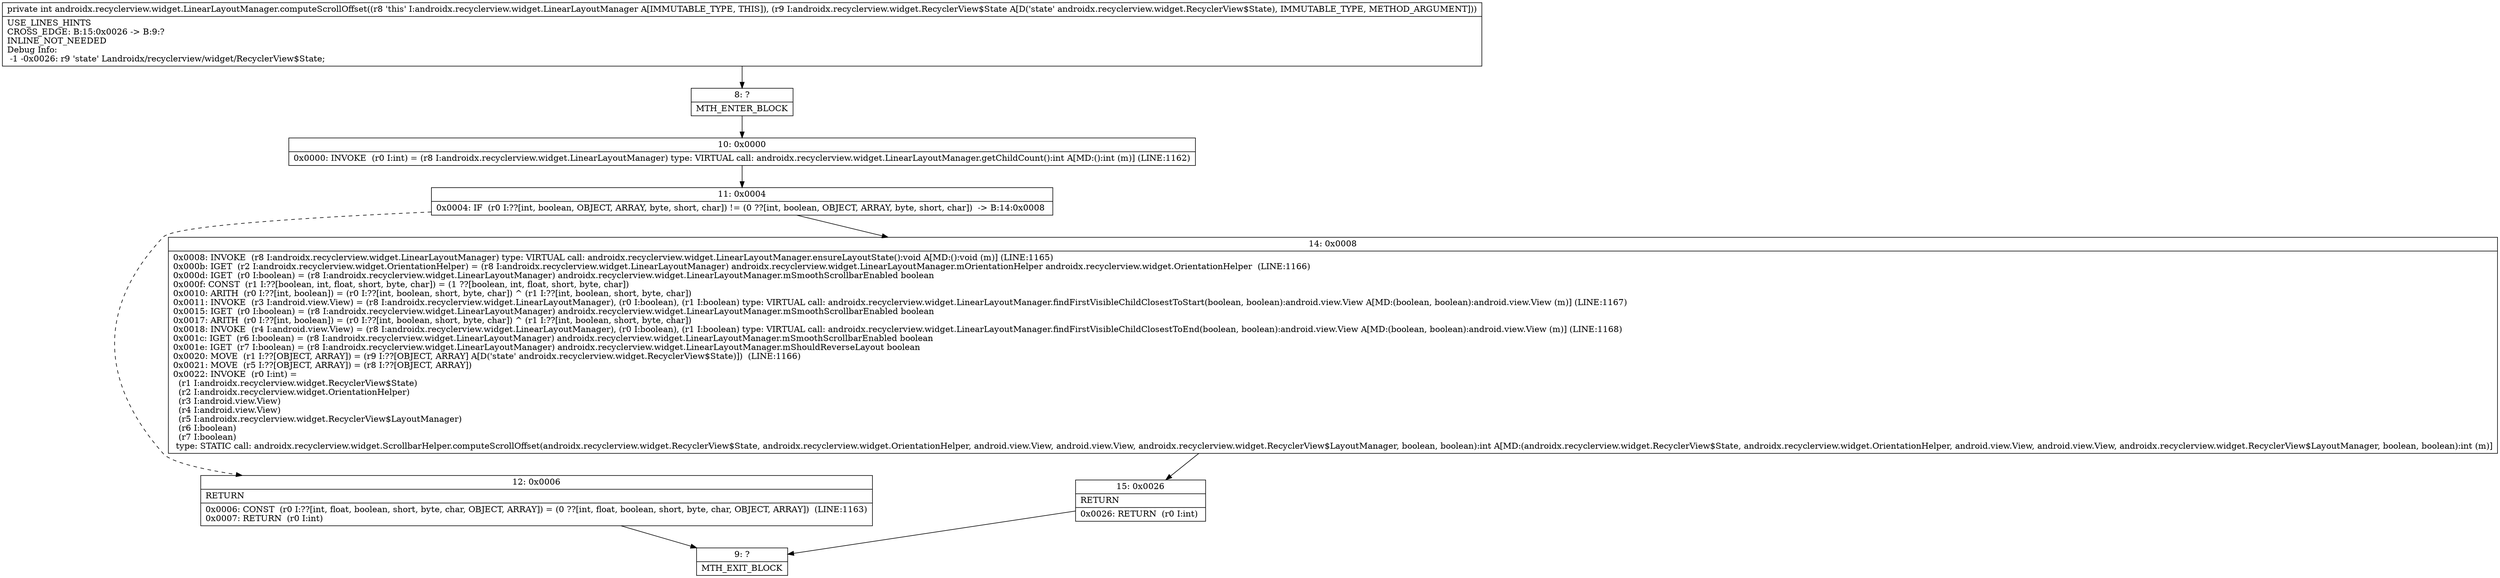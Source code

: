 digraph "CFG forandroidx.recyclerview.widget.LinearLayoutManager.computeScrollOffset(Landroidx\/recyclerview\/widget\/RecyclerView$State;)I" {
Node_8 [shape=record,label="{8\:\ ?|MTH_ENTER_BLOCK\l}"];
Node_10 [shape=record,label="{10\:\ 0x0000|0x0000: INVOKE  (r0 I:int) = (r8 I:androidx.recyclerview.widget.LinearLayoutManager) type: VIRTUAL call: androidx.recyclerview.widget.LinearLayoutManager.getChildCount():int A[MD:():int (m)] (LINE:1162)\l}"];
Node_11 [shape=record,label="{11\:\ 0x0004|0x0004: IF  (r0 I:??[int, boolean, OBJECT, ARRAY, byte, short, char]) != (0 ??[int, boolean, OBJECT, ARRAY, byte, short, char])  \-\> B:14:0x0008 \l}"];
Node_12 [shape=record,label="{12\:\ 0x0006|RETURN\l|0x0006: CONST  (r0 I:??[int, float, boolean, short, byte, char, OBJECT, ARRAY]) = (0 ??[int, float, boolean, short, byte, char, OBJECT, ARRAY])  (LINE:1163)\l0x0007: RETURN  (r0 I:int) \l}"];
Node_9 [shape=record,label="{9\:\ ?|MTH_EXIT_BLOCK\l}"];
Node_14 [shape=record,label="{14\:\ 0x0008|0x0008: INVOKE  (r8 I:androidx.recyclerview.widget.LinearLayoutManager) type: VIRTUAL call: androidx.recyclerview.widget.LinearLayoutManager.ensureLayoutState():void A[MD:():void (m)] (LINE:1165)\l0x000b: IGET  (r2 I:androidx.recyclerview.widget.OrientationHelper) = (r8 I:androidx.recyclerview.widget.LinearLayoutManager) androidx.recyclerview.widget.LinearLayoutManager.mOrientationHelper androidx.recyclerview.widget.OrientationHelper  (LINE:1166)\l0x000d: IGET  (r0 I:boolean) = (r8 I:androidx.recyclerview.widget.LinearLayoutManager) androidx.recyclerview.widget.LinearLayoutManager.mSmoothScrollbarEnabled boolean \l0x000f: CONST  (r1 I:??[boolean, int, float, short, byte, char]) = (1 ??[boolean, int, float, short, byte, char]) \l0x0010: ARITH  (r0 I:??[int, boolean]) = (r0 I:??[int, boolean, short, byte, char]) ^ (r1 I:??[int, boolean, short, byte, char]) \l0x0011: INVOKE  (r3 I:android.view.View) = (r8 I:androidx.recyclerview.widget.LinearLayoutManager), (r0 I:boolean), (r1 I:boolean) type: VIRTUAL call: androidx.recyclerview.widget.LinearLayoutManager.findFirstVisibleChildClosestToStart(boolean, boolean):android.view.View A[MD:(boolean, boolean):android.view.View (m)] (LINE:1167)\l0x0015: IGET  (r0 I:boolean) = (r8 I:androidx.recyclerview.widget.LinearLayoutManager) androidx.recyclerview.widget.LinearLayoutManager.mSmoothScrollbarEnabled boolean \l0x0017: ARITH  (r0 I:??[int, boolean]) = (r0 I:??[int, boolean, short, byte, char]) ^ (r1 I:??[int, boolean, short, byte, char]) \l0x0018: INVOKE  (r4 I:android.view.View) = (r8 I:androidx.recyclerview.widget.LinearLayoutManager), (r0 I:boolean), (r1 I:boolean) type: VIRTUAL call: androidx.recyclerview.widget.LinearLayoutManager.findFirstVisibleChildClosestToEnd(boolean, boolean):android.view.View A[MD:(boolean, boolean):android.view.View (m)] (LINE:1168)\l0x001c: IGET  (r6 I:boolean) = (r8 I:androidx.recyclerview.widget.LinearLayoutManager) androidx.recyclerview.widget.LinearLayoutManager.mSmoothScrollbarEnabled boolean \l0x001e: IGET  (r7 I:boolean) = (r8 I:androidx.recyclerview.widget.LinearLayoutManager) androidx.recyclerview.widget.LinearLayoutManager.mShouldReverseLayout boolean \l0x0020: MOVE  (r1 I:??[OBJECT, ARRAY]) = (r9 I:??[OBJECT, ARRAY] A[D('state' androidx.recyclerview.widget.RecyclerView$State)])  (LINE:1166)\l0x0021: MOVE  (r5 I:??[OBJECT, ARRAY]) = (r8 I:??[OBJECT, ARRAY]) \l0x0022: INVOKE  (r0 I:int) = \l  (r1 I:androidx.recyclerview.widget.RecyclerView$State)\l  (r2 I:androidx.recyclerview.widget.OrientationHelper)\l  (r3 I:android.view.View)\l  (r4 I:android.view.View)\l  (r5 I:androidx.recyclerview.widget.RecyclerView$LayoutManager)\l  (r6 I:boolean)\l  (r7 I:boolean)\l type: STATIC call: androidx.recyclerview.widget.ScrollbarHelper.computeScrollOffset(androidx.recyclerview.widget.RecyclerView$State, androidx.recyclerview.widget.OrientationHelper, android.view.View, android.view.View, androidx.recyclerview.widget.RecyclerView$LayoutManager, boolean, boolean):int A[MD:(androidx.recyclerview.widget.RecyclerView$State, androidx.recyclerview.widget.OrientationHelper, android.view.View, android.view.View, androidx.recyclerview.widget.RecyclerView$LayoutManager, boolean, boolean):int (m)]\l}"];
Node_15 [shape=record,label="{15\:\ 0x0026|RETURN\l|0x0026: RETURN  (r0 I:int) \l}"];
MethodNode[shape=record,label="{private int androidx.recyclerview.widget.LinearLayoutManager.computeScrollOffset((r8 'this' I:androidx.recyclerview.widget.LinearLayoutManager A[IMMUTABLE_TYPE, THIS]), (r9 I:androidx.recyclerview.widget.RecyclerView$State A[D('state' androidx.recyclerview.widget.RecyclerView$State), IMMUTABLE_TYPE, METHOD_ARGUMENT]))  | USE_LINES_HINTS\lCROSS_EDGE: B:15:0x0026 \-\> B:9:?\lINLINE_NOT_NEEDED\lDebug Info:\l  \-1 \-0x0026: r9 'state' Landroidx\/recyclerview\/widget\/RecyclerView$State;\l}"];
MethodNode -> Node_8;Node_8 -> Node_10;
Node_10 -> Node_11;
Node_11 -> Node_12[style=dashed];
Node_11 -> Node_14;
Node_12 -> Node_9;
Node_14 -> Node_15;
Node_15 -> Node_9;
}

